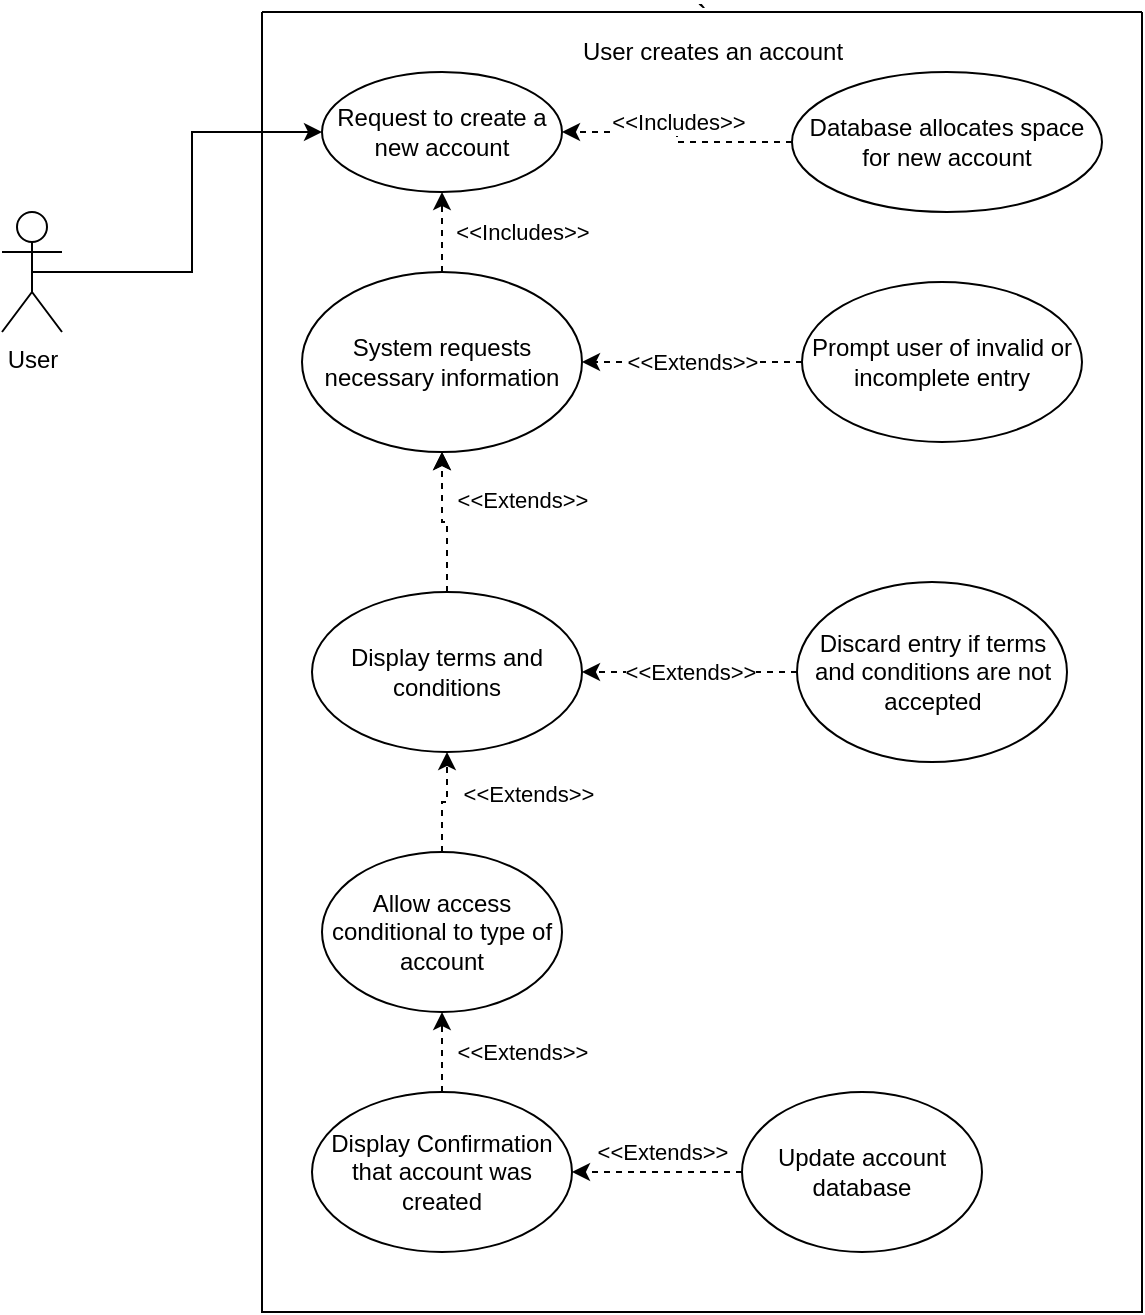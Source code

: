 <mxfile version="16.4.3" type="github" pages="7">
  <diagram name="User creates a new account" id="DfImJ0czClOGR9f4nIti">
    <mxGraphModel dx="1102" dy="593" grid="1" gridSize="10" guides="1" tooltips="1" connect="1" arrows="1" fold="1" page="1" pageScale="1" pageWidth="850" pageHeight="1100" math="0" shadow="0">
      <root>
        <mxCell id="nTVbtUWbXGabkad5to7Q-0" />
        <mxCell id="nTVbtUWbXGabkad5to7Q-1" parent="nTVbtUWbXGabkad5to7Q-0" />
        <mxCell id="nTVbtUWbXGabkad5to7Q-2" style="edgeStyle=orthogonalEdgeStyle;rounded=0;orthogonalLoop=1;jettySize=auto;html=1;exitX=0.5;exitY=0.5;exitDx=0;exitDy=0;exitPerimeter=0;entryX=0;entryY=0.5;entryDx=0;entryDy=0;" parent="nTVbtUWbXGabkad5to7Q-1" source="nTVbtUWbXGabkad5to7Q-3" target="nTVbtUWbXGabkad5to7Q-4" edge="1">
          <mxGeometry relative="1" as="geometry" />
        </mxCell>
        <mxCell id="nTVbtUWbXGabkad5to7Q-3" value="User" style="shape=umlActor;verticalLabelPosition=bottom;verticalAlign=top;html=1;" parent="nTVbtUWbXGabkad5to7Q-1" vertex="1">
          <mxGeometry x="30" y="150" width="30" height="60" as="geometry" />
        </mxCell>
        <mxCell id="nTVbtUWbXGabkad5to7Q-4" value="Request to create a new account" style="ellipse;whiteSpace=wrap;html=1;verticalAlign=middle;" parent="nTVbtUWbXGabkad5to7Q-1" vertex="1">
          <mxGeometry x="190" y="80" width="120" height="60" as="geometry" />
        </mxCell>
        <mxCell id="nTVbtUWbXGabkad5to7Q-5" style="edgeStyle=orthogonalEdgeStyle;rounded=0;orthogonalLoop=1;jettySize=auto;html=1;exitX=0;exitY=0.5;exitDx=0;exitDy=0;entryX=1;entryY=0.5;entryDx=0;entryDy=0;dashed=1;" parent="nTVbtUWbXGabkad5to7Q-1" source="nTVbtUWbXGabkad5to7Q-7" target="nTVbtUWbXGabkad5to7Q-4" edge="1">
          <mxGeometry relative="1" as="geometry" />
        </mxCell>
        <mxCell id="nTVbtUWbXGabkad5to7Q-6" value="&amp;lt;&amp;lt;Includes&amp;gt;&amp;gt;" style="edgeLabel;html=1;align=center;verticalAlign=middle;resizable=0;points=[];" parent="nTVbtUWbXGabkad5to7Q-5" vertex="1" connectable="0">
          <mxGeometry x="-0.217" y="1" relative="1" as="geometry">
            <mxPoint x="-10" y="-11" as="offset" />
          </mxGeometry>
        </mxCell>
        <mxCell id="nTVbtUWbXGabkad5to7Q-7" value="Database allocates space for new account" style="ellipse;whiteSpace=wrap;html=1;" parent="nTVbtUWbXGabkad5to7Q-1" vertex="1">
          <mxGeometry x="425" y="80" width="155" height="70" as="geometry" />
        </mxCell>
        <mxCell id="nTVbtUWbXGabkad5to7Q-8" value="&amp;lt;&amp;lt;Includes&amp;gt;&amp;gt;" style="edgeStyle=orthogonalEdgeStyle;rounded=0;orthogonalLoop=1;jettySize=auto;html=1;exitX=0.5;exitY=0;exitDx=0;exitDy=0;entryX=0.5;entryY=1;entryDx=0;entryDy=0;dashed=1;" parent="nTVbtUWbXGabkad5to7Q-1" source="nTVbtUWbXGabkad5to7Q-16" target="nTVbtUWbXGabkad5to7Q-4" edge="1">
          <mxGeometry y="-40" relative="1" as="geometry">
            <mxPoint as="offset" />
          </mxGeometry>
        </mxCell>
        <mxCell id="nTVbtUWbXGabkad5to7Q-9" value="`" style="swimlane;startSize=0;" parent="nTVbtUWbXGabkad5to7Q-1" vertex="1">
          <mxGeometry x="160" y="50" width="440" height="650" as="geometry" />
        </mxCell>
        <mxCell id="nTVbtUWbXGabkad5to7Q-10" value="User creates an account" style="text;html=1;align=center;verticalAlign=middle;resizable=0;points=[];autosize=1;strokeColor=none;fillColor=none;" parent="nTVbtUWbXGabkad5to7Q-9" vertex="1">
          <mxGeometry x="150" y="10" width="150" height="20" as="geometry" />
        </mxCell>
        <mxCell id="nTVbtUWbXGabkad5to7Q-21" value="&amp;lt;&amp;lt;Extends&amp;gt;&amp;gt;" style="edgeStyle=orthogonalEdgeStyle;rounded=0;orthogonalLoop=1;jettySize=auto;html=1;exitX=0;exitY=0.5;exitDx=0;exitDy=0;entryX=1;entryY=0.5;entryDx=0;entryDy=0;dashed=1;" parent="nTVbtUWbXGabkad5to7Q-9" source="nTVbtUWbXGabkad5to7Q-15" target="nTVbtUWbXGabkad5to7Q-16" edge="1">
          <mxGeometry relative="1" as="geometry" />
        </mxCell>
        <mxCell id="nTVbtUWbXGabkad5to7Q-15" value="Prompt user of invalid or incomplete entry" style="ellipse;whiteSpace=wrap;html=1;" parent="nTVbtUWbXGabkad5to7Q-9" vertex="1">
          <mxGeometry x="270" y="135" width="140" height="80" as="geometry" />
        </mxCell>
        <mxCell id="nTVbtUWbXGabkad5to7Q-16" value="System requests necessary information" style="ellipse;whiteSpace=wrap;html=1;verticalAlign=middle;" parent="nTVbtUWbXGabkad5to7Q-9" vertex="1">
          <mxGeometry x="20" y="130" width="140" height="90" as="geometry" />
        </mxCell>
        <mxCell id="hL3hwvM2I1etJ5RDarkk-1" value="&amp;lt;&amp;lt;Extends&amp;gt;&amp;gt;" style="edgeStyle=orthogonalEdgeStyle;rounded=0;orthogonalLoop=1;jettySize=auto;html=1;exitX=0.5;exitY=0;exitDx=0;exitDy=0;entryX=0.5;entryY=1;entryDx=0;entryDy=0;dashed=1;" parent="nTVbtUWbXGabkad5to7Q-9" source="hL3hwvM2I1etJ5RDarkk-0" target="nTVbtUWbXGabkad5to7Q-16" edge="1">
          <mxGeometry x="0.333" y="-40" relative="1" as="geometry">
            <mxPoint as="offset" />
          </mxGeometry>
        </mxCell>
        <mxCell id="hL3hwvM2I1etJ5RDarkk-8" value="" style="edgeStyle=orthogonalEdgeStyle;rounded=0;orthogonalLoop=1;jettySize=auto;html=1;dashed=1;" parent="nTVbtUWbXGabkad5to7Q-9" source="hL3hwvM2I1etJ5RDarkk-0" target="nTVbtUWbXGabkad5to7Q-16" edge="1">
          <mxGeometry relative="1" as="geometry" />
        </mxCell>
        <mxCell id="hL3hwvM2I1etJ5RDarkk-0" value="Display terms and conditions" style="ellipse;whiteSpace=wrap;html=1;" parent="nTVbtUWbXGabkad5to7Q-9" vertex="1">
          <mxGeometry x="25" y="290" width="135" height="80" as="geometry" />
        </mxCell>
        <mxCell id="hL3hwvM2I1etJ5RDarkk-3" value="&amp;lt;&amp;lt;Extends&amp;gt;&amp;gt;" style="edgeStyle=orthogonalEdgeStyle;rounded=0;orthogonalLoop=1;jettySize=auto;html=1;exitX=0;exitY=0.5;exitDx=0;exitDy=0;entryX=1;entryY=0.5;entryDx=0;entryDy=0;dashed=1;" parent="nTVbtUWbXGabkad5to7Q-9" source="hL3hwvM2I1etJ5RDarkk-2" target="hL3hwvM2I1etJ5RDarkk-0" edge="1">
          <mxGeometry relative="1" as="geometry" />
        </mxCell>
        <mxCell id="hL3hwvM2I1etJ5RDarkk-2" value="Discard entry if terms and conditions are not accepted" style="ellipse;whiteSpace=wrap;html=1;" parent="nTVbtUWbXGabkad5to7Q-9" vertex="1">
          <mxGeometry x="267.5" y="285" width="135" height="90" as="geometry" />
        </mxCell>
        <mxCell id="hL3hwvM2I1etJ5RDarkk-7" value="&amp;lt;&amp;lt;Extends&amp;gt;&amp;gt;" style="edgeStyle=orthogonalEdgeStyle;rounded=0;orthogonalLoop=1;jettySize=auto;html=1;exitX=0;exitY=0.5;exitDx=0;exitDy=0;entryX=1;entryY=0.5;entryDx=0;entryDy=0;dashed=1;" parent="nTVbtUWbXGabkad5to7Q-9" source="nTVbtUWbXGabkad5to7Q-12" target="nTVbtUWbXGabkad5to7Q-14" edge="1">
          <mxGeometry x="-0.059" y="-10" relative="1" as="geometry">
            <mxPoint as="offset" />
          </mxGeometry>
        </mxCell>
        <mxCell id="nTVbtUWbXGabkad5to7Q-12" value="Update account database" style="ellipse;whiteSpace=wrap;html=1;" parent="nTVbtUWbXGabkad5to7Q-9" vertex="1">
          <mxGeometry x="240" y="540" width="120" height="80" as="geometry" />
        </mxCell>
        <mxCell id="hL3hwvM2I1etJ5RDarkk-6" value="&amp;lt;&amp;lt;Extends&amp;gt;&amp;gt;" style="edgeStyle=orthogonalEdgeStyle;rounded=0;orthogonalLoop=1;jettySize=auto;html=1;exitX=0.5;exitY=0;exitDx=0;exitDy=0;entryX=0.5;entryY=1;entryDx=0;entryDy=0;dashed=1;" parent="nTVbtUWbXGabkad5to7Q-9" source="nTVbtUWbXGabkad5to7Q-14" target="hL3hwvM2I1etJ5RDarkk-4" edge="1">
          <mxGeometry y="-40" relative="1" as="geometry">
            <mxPoint as="offset" />
          </mxGeometry>
        </mxCell>
        <mxCell id="nTVbtUWbXGabkad5to7Q-14" value="Display Confirmation that account was created" style="ellipse;whiteSpace=wrap;html=1;verticalAlign=middle;horizontal=1;" parent="nTVbtUWbXGabkad5to7Q-9" vertex="1">
          <mxGeometry x="25" y="540" width="130" height="80" as="geometry" />
        </mxCell>
        <mxCell id="hL3hwvM2I1etJ5RDarkk-5" value="&amp;lt;&amp;lt;Extends&amp;gt;&amp;gt;" style="edgeStyle=orthogonalEdgeStyle;rounded=0;orthogonalLoop=1;jettySize=auto;html=1;exitX=0.5;exitY=0;exitDx=0;exitDy=0;entryX=0.5;entryY=1;entryDx=0;entryDy=0;dashed=1;" parent="nTVbtUWbXGabkad5to7Q-9" source="hL3hwvM2I1etJ5RDarkk-4" target="hL3hwvM2I1etJ5RDarkk-0" edge="1">
          <mxGeometry x="0.2" y="-40" relative="1" as="geometry">
            <mxPoint as="offset" />
          </mxGeometry>
        </mxCell>
        <mxCell id="hL3hwvM2I1etJ5RDarkk-4" value="Allow access conditional to type of account" style="ellipse;whiteSpace=wrap;html=1;" parent="nTVbtUWbXGabkad5to7Q-9" vertex="1">
          <mxGeometry x="30" y="420" width="120" height="80" as="geometry" />
        </mxCell>
      </root>
    </mxGraphModel>
  </diagram>
  <diagram id="Zx_QmFrWZypdLIpAdyQb" name="Customer creates job">
    <mxGraphModel dx="918" dy="494" grid="1" gridSize="10" guides="1" tooltips="1" connect="1" arrows="1" fold="1" page="1" pageScale="1" pageWidth="850" pageHeight="1100" math="0" shadow="0">
      <root>
        <mxCell id="0" />
        <mxCell id="1" parent="0" />
        <mxCell id="qV-fbCYDBjOW4MGnVXR2-8" style="edgeStyle=orthogonalEdgeStyle;rounded=0;orthogonalLoop=1;jettySize=auto;html=1;exitX=0.5;exitY=0.5;exitDx=0;exitDy=0;exitPerimeter=0;entryX=0;entryY=0.5;entryDx=0;entryDy=0;" parent="1" source="qV-fbCYDBjOW4MGnVXR2-1" target="qV-fbCYDBjOW4MGnVXR2-4" edge="1">
          <mxGeometry relative="1" as="geometry" />
        </mxCell>
        <mxCell id="qV-fbCYDBjOW4MGnVXR2-1" value="Customer" style="shape=umlActor;verticalLabelPosition=bottom;verticalAlign=top;html=1;" parent="1" vertex="1">
          <mxGeometry x="30" y="150" width="30" height="60" as="geometry" />
        </mxCell>
        <mxCell id="qV-fbCYDBjOW4MGnVXR2-4" value="Request to create a job" style="ellipse;whiteSpace=wrap;html=1;verticalAlign=middle;" parent="1" vertex="1">
          <mxGeometry x="190" y="80" width="120" height="60" as="geometry" />
        </mxCell>
        <mxCell id="qV-fbCYDBjOW4MGnVXR2-16" value="&amp;lt;&amp;lt;Includes&amp;gt;&amp;gt;" style="edgeStyle=orthogonalEdgeStyle;rounded=0;orthogonalLoop=1;jettySize=auto;html=1;exitX=0.5;exitY=0;exitDx=0;exitDy=0;entryX=0.5;entryY=1;entryDx=0;entryDy=0;dashed=1;" parent="1" source="qV-fbCYDBjOW4MGnVXR2-14" target="qV-fbCYDBjOW4MGnVXR2-4" edge="1">
          <mxGeometry x="-0.25" y="40" relative="1" as="geometry">
            <mxPoint as="offset" />
          </mxGeometry>
        </mxCell>
        <mxCell id="qV-fbCYDBjOW4MGnVXR2-21" value="" style="swimlane;startSize=0;" parent="1" vertex="1">
          <mxGeometry x="170" y="30" width="390" height="460" as="geometry" />
        </mxCell>
        <mxCell id="qV-fbCYDBjOW4MGnVXR2-22" value="Customer creates a job" style="text;html=1;align=center;verticalAlign=middle;resizable=0;points=[];autosize=1;strokeColor=none;fillColor=none;" parent="qV-fbCYDBjOW4MGnVXR2-21" vertex="1">
          <mxGeometry x="155" y="10" width="140" height="20" as="geometry" />
        </mxCell>
        <mxCell id="xqY7a0ANIWQVLVhN2fle-1" value="Log onto site" style="ellipse;whiteSpace=wrap;html=1;" parent="qV-fbCYDBjOW4MGnVXR2-21" vertex="1">
          <mxGeometry x="130" y="140" width="120" height="80" as="geometry" />
        </mxCell>
        <mxCell id="qV-fbCYDBjOW4MGnVXR2-14" value="System requests time, location, pay rate, and type of job" style="ellipse;whiteSpace=wrap;html=1;verticalAlign=middle;" parent="qV-fbCYDBjOW4MGnVXR2-21" vertex="1">
          <mxGeometry x="12.5" y="230" width="140" height="90" as="geometry" />
        </mxCell>
        <mxCell id="qV-fbCYDBjOW4MGnVXR2-18" value="&amp;lt;&amp;lt;Extends&amp;gt;&amp;gt;" style="edgeStyle=orthogonalEdgeStyle;rounded=0;orthogonalLoop=1;jettySize=auto;html=1;exitX=0;exitY=0.5;exitDx=0;exitDy=0;entryX=1;entryY=0.5;entryDx=0;entryDy=0;dashed=1;" parent="qV-fbCYDBjOW4MGnVXR2-21" source="qV-fbCYDBjOW4MGnVXR2-17" target="qV-fbCYDBjOW4MGnVXR2-14" edge="1">
          <mxGeometry x="-0.143" y="-15" relative="1" as="geometry">
            <mxPoint as="offset" />
          </mxGeometry>
        </mxCell>
        <mxCell id="qV-fbCYDBjOW4MGnVXR2-17" value="Update job database" style="ellipse;whiteSpace=wrap;html=1;" parent="qV-fbCYDBjOW4MGnVXR2-21" vertex="1">
          <mxGeometry x="257.5" y="235" width="120" height="80" as="geometry" />
        </mxCell>
        <mxCell id="qV-fbCYDBjOW4MGnVXR2-20" value="&amp;lt;&amp;lt;Extends&amp;gt;&amp;gt;" style="edgeStyle=orthogonalEdgeStyle;rounded=0;orthogonalLoop=1;jettySize=auto;html=1;exitX=0.5;exitY=0;exitDx=0;exitDy=0;entryX=0.5;entryY=1;entryDx=0;entryDy=0;dashed=1;" parent="qV-fbCYDBjOW4MGnVXR2-21" source="qV-fbCYDBjOW4MGnVXR2-19" target="qV-fbCYDBjOW4MGnVXR2-17" edge="1">
          <mxGeometry relative="1" as="geometry">
            <Array as="points">
              <mxPoint x="317.5" y="350" />
              <mxPoint x="317.5" y="350" />
            </Array>
          </mxGeometry>
        </mxCell>
        <mxCell id="qV-fbCYDBjOW4MGnVXR2-19" value="Display Confirmation that job was created" style="ellipse;whiteSpace=wrap;html=1;" parent="qV-fbCYDBjOW4MGnVXR2-21" vertex="1">
          <mxGeometry x="257.5" y="370" width="120" height="80" as="geometry" />
        </mxCell>
        <mxCell id="-Oir6obwRtyhl7oVC87--1" style="edgeStyle=orthogonalEdgeStyle;rounded=0;orthogonalLoop=1;jettySize=auto;html=1;exitX=0;exitY=0.5;exitDx=0;exitDy=0;entryX=0.992;entryY=0.413;entryDx=0;entryDy=0;entryPerimeter=0;" edge="1" parent="qV-fbCYDBjOW4MGnVXR2-21" source="qV-fbCYDBjOW4MGnVXR2-9" target="xqY7a0ANIWQVLVhN2fle-1">
          <mxGeometry relative="1" as="geometry" />
        </mxCell>
        <mxCell id="qV-fbCYDBjOW4MGnVXR2-9" value="Database allocates space for new job" style="ellipse;whiteSpace=wrap;html=1;" parent="qV-fbCYDBjOW4MGnVXR2-21" vertex="1">
          <mxGeometry x="255" y="60" width="120" height="60" as="geometry" />
        </mxCell>
        <mxCell id="xqY7a0ANIWQVLVhN2fle-2" value="&amp;lt;&amp;lt;Includes&amp;gt;&amp;gt;" style="edgeStyle=orthogonalEdgeStyle;rounded=0;orthogonalLoop=1;jettySize=auto;html=1;exitX=0;exitY=0;exitDx=0;exitDy=0;entryX=1;entryY=1;entryDx=0;entryDy=0;dashed=1;" parent="1" source="xqY7a0ANIWQVLVhN2fle-1" target="qV-fbCYDBjOW4MGnVXR2-4" edge="1">
          <mxGeometry x="-0.162" y="-25" relative="1" as="geometry">
            <mxPoint x="23" y="15" as="offset" />
          </mxGeometry>
        </mxCell>
      </root>
    </mxGraphModel>
  </diagram>
  <diagram id="Rb0o0P_o0mZRAJOYswBw" name="Finished job">
    <mxGraphModel dx="1102" dy="593" grid="1" gridSize="10" guides="1" tooltips="1" connect="1" arrows="1" fold="1" page="1" pageScale="1" pageWidth="850" pageHeight="1100" math="0" shadow="0">
      <root>
        <mxCell id="r1SLeKYqLE4OrUx3cYeM-0" />
        <mxCell id="r1SLeKYqLE4OrUx3cYeM-1" parent="r1SLeKYqLE4OrUx3cYeM-0" />
        <mxCell id="r1SLeKYqLE4OrUx3cYeM-10" style="edgeStyle=orthogonalEdgeStyle;rounded=0;orthogonalLoop=1;jettySize=auto;html=1;exitX=0.5;exitY=0.5;exitDx=0;exitDy=0;exitPerimeter=0;entryX=0;entryY=0.5;entryDx=0;entryDy=0;" parent="r1SLeKYqLE4OrUx3cYeM-1" source="r1SLeKYqLE4OrUx3cYeM-2" target="r1SLeKYqLE4OrUx3cYeM-3" edge="1">
          <mxGeometry relative="1" as="geometry" />
        </mxCell>
        <mxCell id="r1SLeKYqLE4OrUx3cYeM-2" value="Worker" style="shape=umlActor;verticalLabelPosition=bottom;verticalAlign=top;html=1;outlineConnect=0;" parent="r1SLeKYqLE4OrUx3cYeM-1" vertex="1">
          <mxGeometry x="180" y="130" width="30" height="60" as="geometry" />
        </mxCell>
        <mxCell id="r1SLeKYqLE4OrUx3cYeM-3" value="Enters that the job is finished" style="ellipse;whiteSpace=wrap;html=1;" parent="r1SLeKYqLE4OrUx3cYeM-1" vertex="1">
          <mxGeometry x="340" y="120" width="120" height="80" as="geometry" />
        </mxCell>
        <mxCell id="r1SLeKYqLE4OrUx3cYeM-8" value="&amp;lt;&amp;lt;Includes&amp;gt;&amp;gt;" style="edgeStyle=orthogonalEdgeStyle;rounded=0;orthogonalLoop=1;jettySize=auto;html=1;exitX=0;exitY=0.5;exitDx=0;exitDy=0;entryX=1;entryY=0.5;entryDx=0;entryDy=0;dashed=1;" parent="r1SLeKYqLE4OrUx3cYeM-1" source="r1SLeKYqLE4OrUx3cYeM-4" target="r1SLeKYqLE4OrUx3cYeM-3" edge="1">
          <mxGeometry y="-10" relative="1" as="geometry">
            <mxPoint as="offset" />
          </mxGeometry>
        </mxCell>
        <mxCell id="r1SLeKYqLE4OrUx3cYeM-4" value="Update job status in database" style="ellipse;whiteSpace=wrap;html=1;" parent="r1SLeKYqLE4OrUx3cYeM-1" vertex="1">
          <mxGeometry x="590" y="120" width="120" height="80" as="geometry" />
        </mxCell>
        <mxCell id="r1SLeKYqLE4OrUx3cYeM-9" value="&amp;lt;&amp;lt;Includes&amp;gt;&amp;gt;" style="edgeStyle=orthogonalEdgeStyle;rounded=0;orthogonalLoop=1;jettySize=auto;html=1;exitX=0.5;exitY=0;exitDx=0;exitDy=0;entryX=0.5;entryY=1;entryDx=0;entryDy=0;dashed=1;" parent="r1SLeKYqLE4OrUx3cYeM-1" source="r1SLeKYqLE4OrUx3cYeM-6" target="r1SLeKYqLE4OrUx3cYeM-3" edge="1">
          <mxGeometry x="-0.333" y="-40" relative="1" as="geometry">
            <mxPoint as="offset" />
          </mxGeometry>
        </mxCell>
        <mxCell id="r1SLeKYqLE4OrUx3cYeM-6" value="System notifies the customer that the job is finished" style="ellipse;whiteSpace=wrap;html=1;" parent="r1SLeKYqLE4OrUx3cYeM-1" vertex="1">
          <mxGeometry x="335" y="260" width="130" height="90" as="geometry" />
        </mxCell>
        <mxCell id="r1SLeKYqLE4OrUx3cYeM-19" style="edgeStyle=orthogonalEdgeStyle;rounded=0;orthogonalLoop=1;jettySize=auto;html=1;exitX=0.5;exitY=0.5;exitDx=0;exitDy=0;exitPerimeter=0;entryX=0;entryY=0.5;entryDx=0;entryDy=0;" parent="r1SLeKYqLE4OrUx3cYeM-1" source="r1SLeKYqLE4OrUx3cYeM-11" target="r1SLeKYqLE4OrUx3cYeM-12" edge="1">
          <mxGeometry relative="1" as="geometry" />
        </mxCell>
        <mxCell id="r1SLeKYqLE4OrUx3cYeM-11" value="Customer" style="shape=umlActor;verticalLabelPosition=bottom;verticalAlign=top;html=1;outlineConnect=0;" parent="r1SLeKYqLE4OrUx3cYeM-1" vertex="1">
          <mxGeometry x="180" y="430" width="30" height="60" as="geometry" />
        </mxCell>
        <mxCell id="vGqrYXMQ5wLU0_DADPcG-0" value="&amp;lt;&amp;lt;Includes&amp;gt;&amp;gt; " style="edgeStyle=orthogonalEdgeStyle;rounded=0;orthogonalLoop=1;jettySize=auto;html=1;exitX=0.5;exitY=0;exitDx=0;exitDy=0;entryX=0.5;entryY=1;entryDx=0;entryDy=0;dashed=1;" parent="r1SLeKYqLE4OrUx3cYeM-1" source="r1SLeKYqLE4OrUx3cYeM-12" target="r1SLeKYqLE4OrUx3cYeM-6" edge="1">
          <mxGeometry x="-0.143" y="-40" relative="1" as="geometry">
            <mxPoint as="offset" />
          </mxGeometry>
        </mxCell>
        <mxCell id="r1SLeKYqLE4OrUx3cYeM-12" value="Receives a notification that their job was completed" style="ellipse;whiteSpace=wrap;html=1;" parent="r1SLeKYqLE4OrUx3cYeM-1" vertex="1">
          <mxGeometry x="340" y="420" width="120" height="80" as="geometry" />
        </mxCell>
        <mxCell id="r1SLeKYqLE4OrUx3cYeM-14" value="&amp;lt;&amp;lt;Extends&amp;gt;&amp;gt;" style="edgeStyle=orthogonalEdgeStyle;rounded=0;orthogonalLoop=1;jettySize=auto;html=1;exitX=0;exitY=0;exitDx=0;exitDy=0;entryX=1;entryY=1;entryDx=0;entryDy=0;dashed=1;" parent="r1SLeKYqLE4OrUx3cYeM-1" source="r1SLeKYqLE4OrUx3cYeM-13" target="r1SLeKYqLE4OrUx3cYeM-3" edge="1">
          <mxGeometry relative="1" as="geometry">
            <Array as="points">
              <mxPoint x="588" y="210" />
              <mxPoint x="442" y="210" />
            </Array>
          </mxGeometry>
        </mxCell>
        <mxCell id="r1SLeKYqLE4OrUx3cYeM-13" value="Payment for the job gets credited to the worker&#39;s account" style="ellipse;whiteSpace=wrap;html=1;" parent="r1SLeKYqLE4OrUx3cYeM-1" vertex="1">
          <mxGeometry x="570" y="240" width="120" height="80" as="geometry" />
        </mxCell>
        <mxCell id="r1SLeKYqLE4OrUx3cYeM-16" value="&amp;lt;&amp;lt;Includes&amp;gt;&amp;gt;" style="edgeStyle=orthogonalEdgeStyle;rounded=0;orthogonalLoop=1;jettySize=auto;html=1;exitX=0.5;exitY=0;exitDx=0;exitDy=0;entryX=0.5;entryY=1;entryDx=0;entryDy=0;dashed=1;" parent="r1SLeKYqLE4OrUx3cYeM-1" source="r1SLeKYqLE4OrUx3cYeM-15" target="r1SLeKYqLE4OrUx3cYeM-12" edge="1">
          <mxGeometry y="-40" relative="1" as="geometry">
            <mxPoint as="offset" />
          </mxGeometry>
        </mxCell>
        <mxCell id="r1SLeKYqLE4OrUx3cYeM-15" value="System prompts the Customer to review the work done" style="ellipse;whiteSpace=wrap;html=1;" parent="r1SLeKYqLE4OrUx3cYeM-1" vertex="1">
          <mxGeometry x="330" y="540" width="140" height="80" as="geometry" />
        </mxCell>
        <mxCell id="r1SLeKYqLE4OrUx3cYeM-18" value="&amp;lt;&amp;lt;Extends&amp;gt;&amp;gt;" style="edgeStyle=orthogonalEdgeStyle;rounded=0;orthogonalLoop=1;jettySize=auto;html=1;exitX=0;exitY=0.5;exitDx=0;exitDy=0;entryX=1;entryY=0.5;entryDx=0;entryDy=0;dashed=1;" parent="r1SLeKYqLE4OrUx3cYeM-1" source="r1SLeKYqLE4OrUx3cYeM-17" target="r1SLeKYqLE4OrUx3cYeM-15" edge="1">
          <mxGeometry x="-0.111" y="-10" relative="1" as="geometry">
            <mxPoint as="offset" />
          </mxGeometry>
        </mxCell>
        <mxCell id="r1SLeKYqLE4OrUx3cYeM-17" value="System updates worker rating based on the customer rating" style="ellipse;whiteSpace=wrap;html=1;" parent="r1SLeKYqLE4OrUx3cYeM-1" vertex="1">
          <mxGeometry x="560" y="535" width="140" height="90" as="geometry" />
        </mxCell>
        <mxCell id="vGqrYXMQ5wLU0_DADPcG-2" value="" style="swimlane;startSize=0;" parent="r1SLeKYqLE4OrUx3cYeM-1" vertex="1">
          <mxGeometry x="290" y="380" width="450" height="370" as="geometry" />
        </mxCell>
        <mxCell id="vGqrYXMQ5wLU0_DADPcG-6" value="Customer Side" style="text;html=1;strokeColor=none;fillColor=none;align=center;verticalAlign=middle;whiteSpace=wrap;rounded=0;fontStyle=4" parent="vGqrYXMQ5wLU0_DADPcG-2" vertex="1">
          <mxGeometry x="230" width="90" height="20" as="geometry" />
        </mxCell>
        <mxCell id="YiZ8SqXGgLAhpL79fnYe-0" value="System updates account balance in database" style="ellipse;whiteSpace=wrap;html=1;" parent="vGqrYXMQ5wLU0_DADPcG-2" vertex="1">
          <mxGeometry x="290" y="40" width="120" height="80" as="geometry" />
        </mxCell>
        <mxCell id="D3gZEW4npgBL9wVaNmva-1" value="Customer sends admin a complaint message if work was subpar" style="ellipse;whiteSpace=wrap;html=1;" vertex="1" parent="vGqrYXMQ5wLU0_DADPcG-2">
          <mxGeometry x="40" y="260" width="140" height="90" as="geometry" />
        </mxCell>
        <mxCell id="vGqrYXMQ5wLU0_DADPcG-4" value="Finished Job" style="swimlane;" parent="r1SLeKYqLE4OrUx3cYeM-1" vertex="1">
          <mxGeometry x="290" y="70" width="450" height="310" as="geometry" />
        </mxCell>
        <mxCell id="vGqrYXMQ5wLU0_DADPcG-5" value="Worker Side" style="text;html=1;strokeColor=none;fillColor=none;align=center;verticalAlign=middle;whiteSpace=wrap;rounded=0;fontStyle=4" parent="vGqrYXMQ5wLU0_DADPcG-4" vertex="1">
          <mxGeometry x="176.25" y="30" width="97.5" height="10" as="geometry" />
        </mxCell>
        <mxCell id="YiZ8SqXGgLAhpL79fnYe-1" value="&amp;lt;&amp;lt;Includes&amp;gt;&amp;gt;" style="edgeStyle=orthogonalEdgeStyle;rounded=0;orthogonalLoop=1;jettySize=auto;html=1;exitX=0;exitY=0.5;exitDx=0;exitDy=0;entryX=1;entryY=0.5;entryDx=0;entryDy=0;dashed=1;" parent="r1SLeKYqLE4OrUx3cYeM-1" source="YiZ8SqXGgLAhpL79fnYe-0" target="r1SLeKYqLE4OrUx3cYeM-12" edge="1">
          <mxGeometry relative="1" as="geometry" />
        </mxCell>
        <mxCell id="D3gZEW4npgBL9wVaNmva-2" value="&amp;lt;&amp;lt;Extends&amp;gt;&amp;gt;" style="edgeStyle=orthogonalEdgeStyle;rounded=0;orthogonalLoop=1;jettySize=auto;html=1;exitX=0.5;exitY=0;exitDx=0;exitDy=0;entryX=0.5;entryY=1;entryDx=0;entryDy=0;dashed=1;" edge="1" parent="r1SLeKYqLE4OrUx3cYeM-1" source="D3gZEW4npgBL9wVaNmva-1" target="r1SLeKYqLE4OrUx3cYeM-15">
          <mxGeometry x="-0.333" y="-40" relative="1" as="geometry">
            <mxPoint as="offset" />
          </mxGeometry>
        </mxCell>
      </root>
    </mxGraphModel>
  </diagram>
  <diagram id="8oYuya5dAHQ4YCWlmihi" name="Funding management">
    <mxGraphModel dx="1102" dy="593" grid="1" gridSize="10" guides="1" tooltips="1" connect="1" arrows="1" fold="1" page="1" pageScale="1" pageWidth="850" pageHeight="1100" math="0" shadow="0">
      <root>
        <mxCell id="qqahCj7jWmgU7qkS4YWh-0" />
        <mxCell id="qqahCj7jWmgU7qkS4YWh-1" parent="qqahCj7jWmgU7qkS4YWh-0" />
        <mxCell id="DOJiM_tBCWg4znozLVy5-0" style="edgeStyle=orthogonalEdgeStyle;rounded=0;orthogonalLoop=1;jettySize=auto;html=1;exitX=0.5;exitY=0.5;exitDx=0;exitDy=0;exitPerimeter=0;entryX=0;entryY=0.5;entryDx=0;entryDy=0;" parent="qqahCj7jWmgU7qkS4YWh-1" source="qqahCj7jWmgU7qkS4YWh-2" target="qqahCj7jWmgU7qkS4YWh-3" edge="1">
          <mxGeometry relative="1" as="geometry" />
        </mxCell>
        <mxCell id="qqahCj7jWmgU7qkS4YWh-2" value="Customer" style="shape=umlActor;verticalLabelPosition=bottom;verticalAlign=top;html=1;outlineConnect=0;" parent="qqahCj7jWmgU7qkS4YWh-1" vertex="1">
          <mxGeometry x="190" y="200" width="30" height="60" as="geometry" />
        </mxCell>
        <mxCell id="qqahCj7jWmgU7qkS4YWh-3" value="Request to add funds to account" style="ellipse;whiteSpace=wrap;html=1;" parent="qqahCj7jWmgU7qkS4YWh-1" vertex="1">
          <mxGeometry x="320" y="190" width="120" height="80" as="geometry" />
        </mxCell>
        <mxCell id="qqahCj7jWmgU7qkS4YWh-5" value="&amp;lt;&amp;lt;Includes&amp;gt;&amp;gt;" style="edgeStyle=orthogonalEdgeStyle;rounded=0;orthogonalLoop=1;jettySize=auto;html=1;exitX=0;exitY=0.5;exitDx=0;exitDy=0;entryX=1;entryY=0.5;entryDx=0;entryDy=0;dashed=1;" parent="qqahCj7jWmgU7qkS4YWh-1" source="qqahCj7jWmgU7qkS4YWh-4" target="qqahCj7jWmgU7qkS4YWh-3" edge="1">
          <mxGeometry x="0.111" y="-10" relative="1" as="geometry">
            <mxPoint as="offset" />
          </mxGeometry>
        </mxCell>
        <mxCell id="qqahCj7jWmgU7qkS4YWh-4" value="User authenticated" style="ellipse;whiteSpace=wrap;html=1;" parent="qqahCj7jWmgU7qkS4YWh-1" vertex="1">
          <mxGeometry x="530" y="200" width="120" height="80" as="geometry" />
        </mxCell>
        <mxCell id="qqahCj7jWmgU7qkS4YWh-7" value="&amp;lt;&amp;lt;Extends&amp;gt;&amp;gt;" style="edgeStyle=orthogonalEdgeStyle;rounded=0;orthogonalLoop=1;jettySize=auto;html=1;exitX=0.5;exitY=0;exitDx=0;exitDy=0;entryX=1;entryY=0.5;entryDx=0;entryDy=0;dashed=1;" parent="qqahCj7jWmgU7qkS4YWh-1" source="qqahCj7jWmgU7qkS4YWh-6" target="qqahCj7jWmgU7qkS4YWh-4" edge="1">
          <mxGeometry x="0.111" y="40" relative="1" as="geometry">
            <mxPoint as="offset" />
          </mxGeometry>
        </mxCell>
        <mxCell id="qqahCj7jWmgU7qkS4YWh-6" value="Update Accounting database" style="ellipse;whiteSpace=wrap;html=1;" parent="qqahCj7jWmgU7qkS4YWh-1" vertex="1">
          <mxGeometry x="680" y="300" width="120" height="80" as="geometry" />
        </mxCell>
        <mxCell id="lCJe-xw4BDZA98skeEKY-1" value="&amp;lt;&amp;lt;Extends&amp;gt;&amp;gt;" style="edgeStyle=orthogonalEdgeStyle;rounded=0;orthogonalLoop=1;jettySize=auto;html=1;exitX=0;exitY=0;exitDx=0;exitDy=0;entryX=1;entryY=1;entryDx=0;entryDy=0;dashed=1;" parent="qqahCj7jWmgU7qkS4YWh-1" source="lCJe-xw4BDZA98skeEKY-0" target="qqahCj7jWmgU7qkS4YWh-3" edge="1">
          <mxGeometry x="0.048" y="10" relative="1" as="geometry">
            <Array as="points">
              <mxPoint x="548" y="290" />
              <mxPoint x="422" y="290" />
            </Array>
            <mxPoint as="offset" />
          </mxGeometry>
        </mxCell>
        <mxCell id="lCJe-xw4BDZA98skeEKY-0" value="Customer is notified of declined payment. Nothing is updated" style="ellipse;whiteSpace=wrap;html=1;" parent="qqahCj7jWmgU7qkS4YWh-1" vertex="1">
          <mxGeometry x="510" y="330" width="140" height="90" as="geometry" />
        </mxCell>
      </root>
    </mxGraphModel>
  </diagram>
  <diagram id="RiK6NSQo8DbZiF9hNNhN" name="Worker is assigned a job">
    <mxGraphModel dx="1102" dy="593" grid="1" gridSize="10" guides="1" tooltips="1" connect="1" arrows="1" fold="1" page="1" pageScale="1" pageWidth="850" pageHeight="1100" math="0" shadow="0">
      <root>
        <mxCell id="Aid0oipIrsuUXhHU7SS--0" />
        <mxCell id="Aid0oipIrsuUXhHU7SS--1" parent="Aid0oipIrsuUXhHU7SS--0" />
        <mxCell id="Aid0oipIrsuUXhHU7SS--10" value="&amp;lt;&amp;lt;Includes&amp;gt;&amp;gt;" style="edgeStyle=orthogonalEdgeStyle;rounded=0;orthogonalLoop=1;jettySize=auto;html=1;exitX=0.5;exitY=0;exitDx=0;exitDy=0;entryX=0.5;entryY=1;entryDx=0;entryDy=0;dashed=1;" parent="Aid0oipIrsuUXhHU7SS--1" source="Aid0oipIrsuUXhHU7SS--3" edge="1">
          <mxGeometry y="-40" relative="1" as="geometry">
            <mxPoint x="280" y="280" as="targetPoint" />
            <mxPoint as="offset" />
          </mxGeometry>
        </mxCell>
        <mxCell id="Aid0oipIrsuUXhHU7SS--3" value="Worker is prompted to accept or reject the job" style="ellipse;whiteSpace=wrap;html=1;" parent="Aid0oipIrsuUXhHU7SS--1" vertex="1">
          <mxGeometry x="220" y="320" width="120" height="80" as="geometry" />
        </mxCell>
        <mxCell id="Aid0oipIrsuUXhHU7SS--9" value="&amp;lt;&amp;lt;Extends&amp;gt;&amp;gt;" style="edgeStyle=orthogonalEdgeStyle;rounded=0;orthogonalLoop=1;jettySize=auto;html=1;exitX=0;exitY=0.5;exitDx=0;exitDy=0;entryX=1;entryY=0.5;entryDx=0;entryDy=0;dashed=1;" parent="Aid0oipIrsuUXhHU7SS--1" source="Aid0oipIrsuUXhHU7SS--4" target="Aid0oipIrsuUXhHU7SS--3" edge="1">
          <mxGeometry y="-10" relative="1" as="geometry">
            <mxPoint as="offset" />
          </mxGeometry>
        </mxCell>
        <mxCell id="Aid0oipIrsuUXhHU7SS--4" value="Job is not updated and reassigned to another worker" style="ellipse;whiteSpace=wrap;html=1;" parent="Aid0oipIrsuUXhHU7SS--1" vertex="1">
          <mxGeometry x="440" y="320" width="120" height="80" as="geometry" />
        </mxCell>
        <mxCell id="Aid0oipIrsuUXhHU7SS--12" value="&amp;lt;&amp;lt;Extends&amp;gt;&amp;gt;" style="edgeStyle=orthogonalEdgeStyle;rounded=0;orthogonalLoop=1;jettySize=auto;html=1;exitX=0.5;exitY=0;exitDx=0;exitDy=0;entryX=0.5;entryY=1;entryDx=0;entryDy=0;dashed=1;" parent="Aid0oipIrsuUXhHU7SS--1" source="Aid0oipIrsuUXhHU7SS--5" target="Aid0oipIrsuUXhHU7SS--3" edge="1">
          <mxGeometry y="-40" relative="1" as="geometry">
            <mxPoint as="offset" />
          </mxGeometry>
        </mxCell>
        <mxCell id="Aid0oipIrsuUXhHU7SS--5" value="Job entry is updated in the databse to include the info of the assigned worker" style="ellipse;whiteSpace=wrap;html=1;" parent="Aid0oipIrsuUXhHU7SS--1" vertex="1">
          <mxGeometry x="210" y="440" width="140" height="100" as="geometry" />
        </mxCell>
        <mxCell id="Aid0oipIrsuUXhHU7SS--7" style="edgeStyle=orthogonalEdgeStyle;rounded=0;orthogonalLoop=1;jettySize=auto;html=1;exitX=0.5;exitY=0.5;exitDx=0;exitDy=0;exitPerimeter=0;entryX=0;entryY=0.5;entryDx=0;entryDy=0;" parent="Aid0oipIrsuUXhHU7SS--1" source="Aid0oipIrsuUXhHU7SS--6" edge="1">
          <mxGeometry relative="1" as="geometry">
            <mxPoint x="220" y="240" as="targetPoint" />
          </mxGeometry>
        </mxCell>
        <mxCell id="Aid0oipIrsuUXhHU7SS--6" value="Worker" style="shape=umlActor;verticalLabelPosition=bottom;verticalAlign=top;html=1;outlineConnect=0;" parent="Aid0oipIrsuUXhHU7SS--1" vertex="1">
          <mxGeometry x="100" y="210" width="30" height="60" as="geometry" />
        </mxCell>
        <mxCell id="Aid0oipIrsuUXhHU7SS--13" value="`" style="swimlane;startSize=0;" parent="Aid0oipIrsuUXhHU7SS--1" vertex="1">
          <mxGeometry x="180" y="160" width="450" height="530" as="geometry" />
        </mxCell>
        <mxCell id="Aid0oipIrsuUXhHU7SS--14" value="Worker is given authorization to close job when it is ifinished" style="ellipse;whiteSpace=wrap;html=1;" parent="Aid0oipIrsuUXhHU7SS--13" vertex="1">
          <mxGeometry x="30" y="410" width="140" height="90" as="geometry" />
        </mxCell>
        <mxCell id="EGjf8PBWHX4N6097lNie-0" value="System notifies worker that they were assigned a job" style="ellipse;whiteSpace=wrap;html=1;" parent="Aid0oipIrsuUXhHU7SS--13" vertex="1">
          <mxGeometry x="40" y="40" width="120" height="80" as="geometry" />
        </mxCell>
        <mxCell id="39T9sliwE3pDAehJYSaJ-0" value="Worker assigned job" style="text;html=1;strokeColor=none;fillColor=none;align=center;verticalAlign=middle;whiteSpace=wrap;rounded=0;" vertex="1" parent="Aid0oipIrsuUXhHU7SS--13">
          <mxGeometry x="195" width="115" height="30" as="geometry" />
        </mxCell>
        <mxCell id="Aid0oipIrsuUXhHU7SS--15" value="&amp;lt;&amp;lt;Extends&amp;gt;&amp;gt;" style="edgeStyle=orthogonalEdgeStyle;rounded=0;orthogonalLoop=1;jettySize=auto;html=1;exitX=0.5;exitY=0;exitDx=0;exitDy=0;entryX=0.5;entryY=1;entryDx=0;entryDy=0;dashed=1;" parent="Aid0oipIrsuUXhHU7SS--1" source="Aid0oipIrsuUXhHU7SS--14" target="Aid0oipIrsuUXhHU7SS--5" edge="1">
          <mxGeometry x="0.333" y="-40" relative="1" as="geometry">
            <mxPoint as="offset" />
          </mxGeometry>
        </mxCell>
      </root>
    </mxGraphModel>
  </diagram>
  <diagram id="BN6iT-ebboF4CQ5yKh0n" name="Review complaints">
    <mxGraphModel dx="1102" dy="593" grid="1" gridSize="10" guides="1" tooltips="1" connect="1" arrows="1" fold="1" page="1" pageScale="1" pageWidth="850" pageHeight="1100" math="0" shadow="0">
      <root>
        <mxCell id="8zw1OMrNLNK2DSZOVz2c-0" />
        <mxCell id="8zw1OMrNLNK2DSZOVz2c-1" parent="8zw1OMrNLNK2DSZOVz2c-0" />
        <mxCell id="_lubl7hWyiQf2MfmGZBV-0" value="&lt;div&gt;Customer will have an opportunity to file a complaint as they write the review.&lt;/div&gt;&lt;div&gt;&lt;br&gt;&lt;/div&gt;&lt;div&gt;The Admin will be able to review complaints and pull refunds from the worker&lt;br&gt;&lt;/div&gt;" style="text;html=1;strokeColor=none;fillColor=none;align=center;verticalAlign=middle;whiteSpace=wrap;rounded=0;" vertex="1" parent="8zw1OMrNLNK2DSZOVz2c-1">
          <mxGeometry x="380" y="210" width="230" height="200" as="geometry" />
        </mxCell>
      </root>
    </mxGraphModel>
  </diagram>
  <diagram id="fbOawInE1u3e553wmfTB" name="User edits profile">
    <mxGraphModel dx="1102" dy="593" grid="1" gridSize="10" guides="1" tooltips="1" connect="1" arrows="1" fold="1" page="1" pageScale="1" pageWidth="850" pageHeight="1100" math="0" shadow="0">
      <root>
        <mxCell id="aQYFqh6fumptqjI1-Ziy-0" />
        <mxCell id="aQYFqh6fumptqjI1-Ziy-1" parent="aQYFqh6fumptqjI1-Ziy-0" />
        <mxCell id="MvHfmOz2Jztqg4pC6qD3-0" value="&lt;div&gt;User requests edits, which could included deleting the profile&lt;/div&gt;&lt;div&gt;&lt;br&gt;&lt;/div&gt;&lt;div&gt;Admin will approve changes&lt;br&gt;&lt;/div&gt;" style="text;html=1;strokeColor=none;fillColor=none;spacing=5;spacingTop=-20;whiteSpace=wrap;overflow=hidden;rounded=0;" vertex="1" parent="aQYFqh6fumptqjI1-Ziy-1">
          <mxGeometry x="330" y="250" width="190" height="70" as="geometry" />
        </mxCell>
      </root>
    </mxGraphModel>
  </diagram>
</mxfile>
